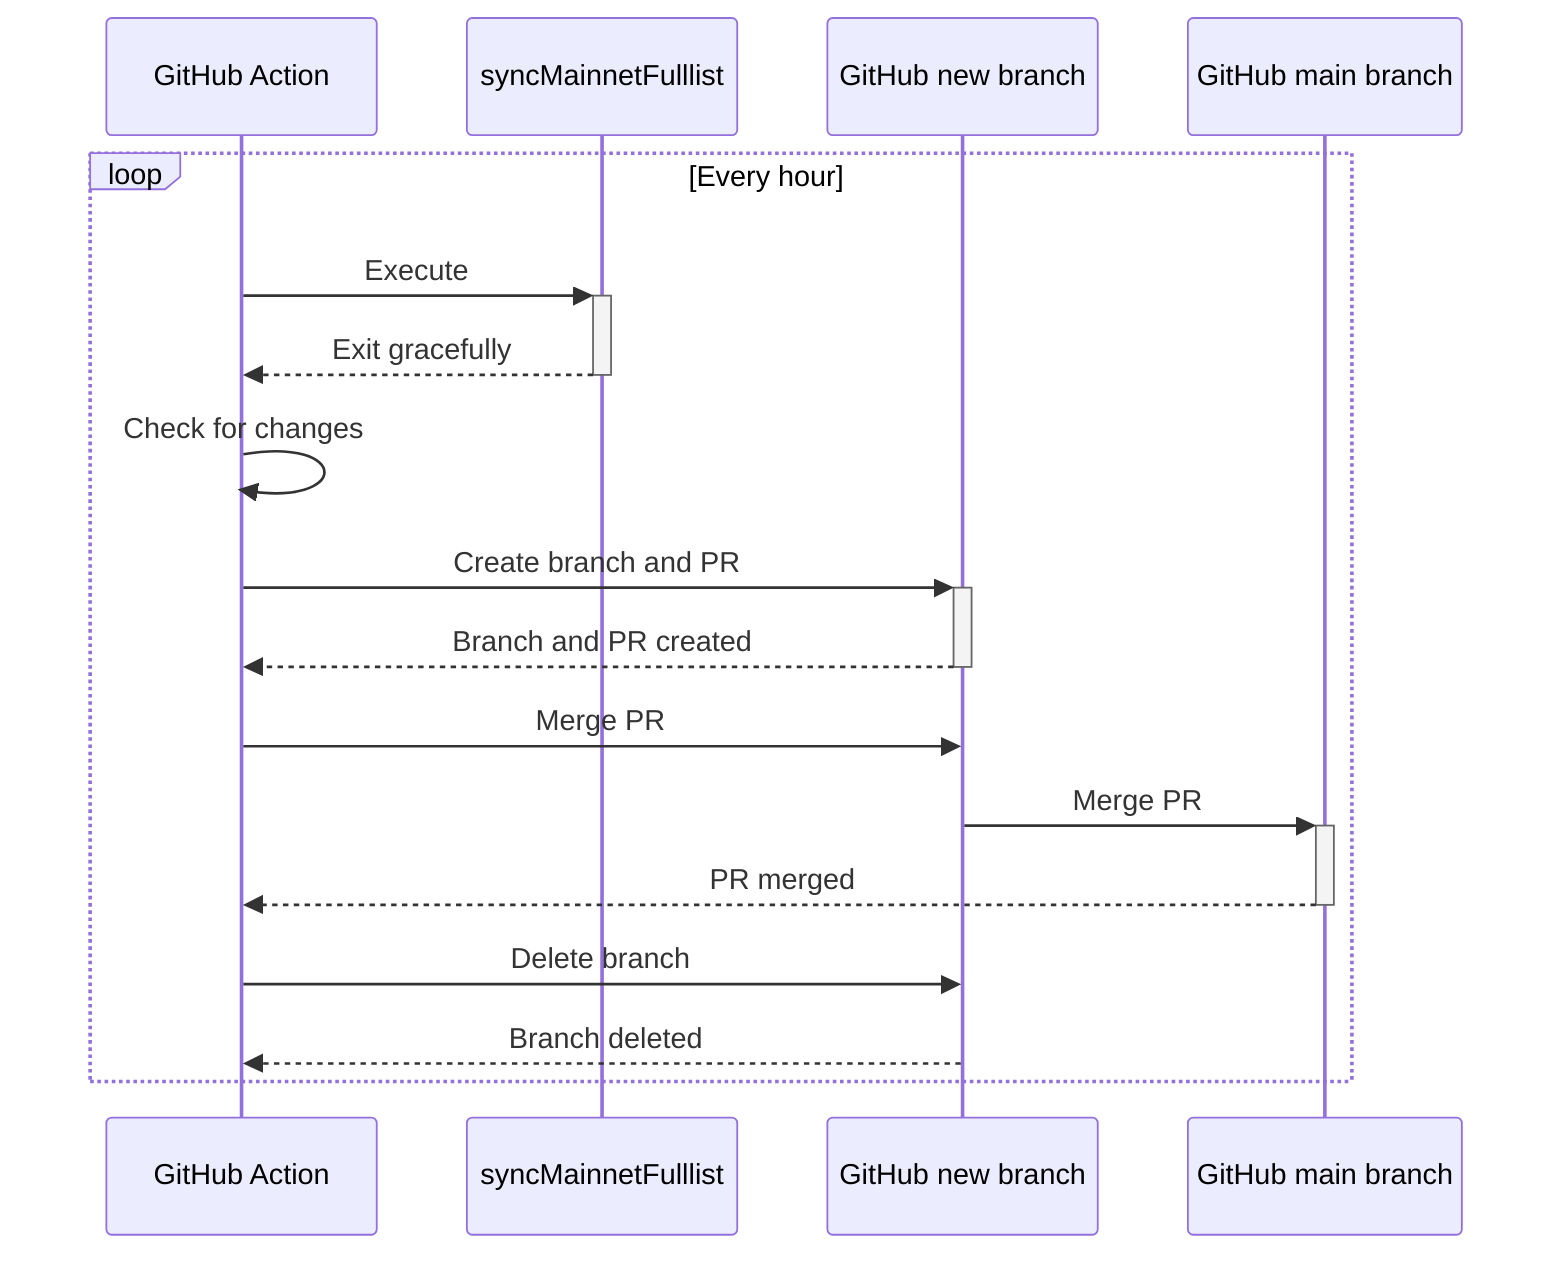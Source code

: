 sequenceDiagram
    loop Every hour
        GitHub Action->>+syncMainnetFulllist: Execute
        syncMainnetFulllist-->>-GitHub Action: Exit gracefully
        GitHub Action->>GitHub Action: Check for changes
        GitHub Action->>+GitHub new branch: Create branch and PR
        GitHub new branch-->>-GitHub Action: Branch and PR created
        GitHub Action->>GitHub new branch: Merge PR
        GitHub new branch->>+GitHub main branch: Merge PR
        GitHub main branch-->>-GitHub Action: PR merged
        GitHub Action->>GitHub new branch: Delete branch
        GitHub new branch-->>GitHub Action: Branch deleted
    end
